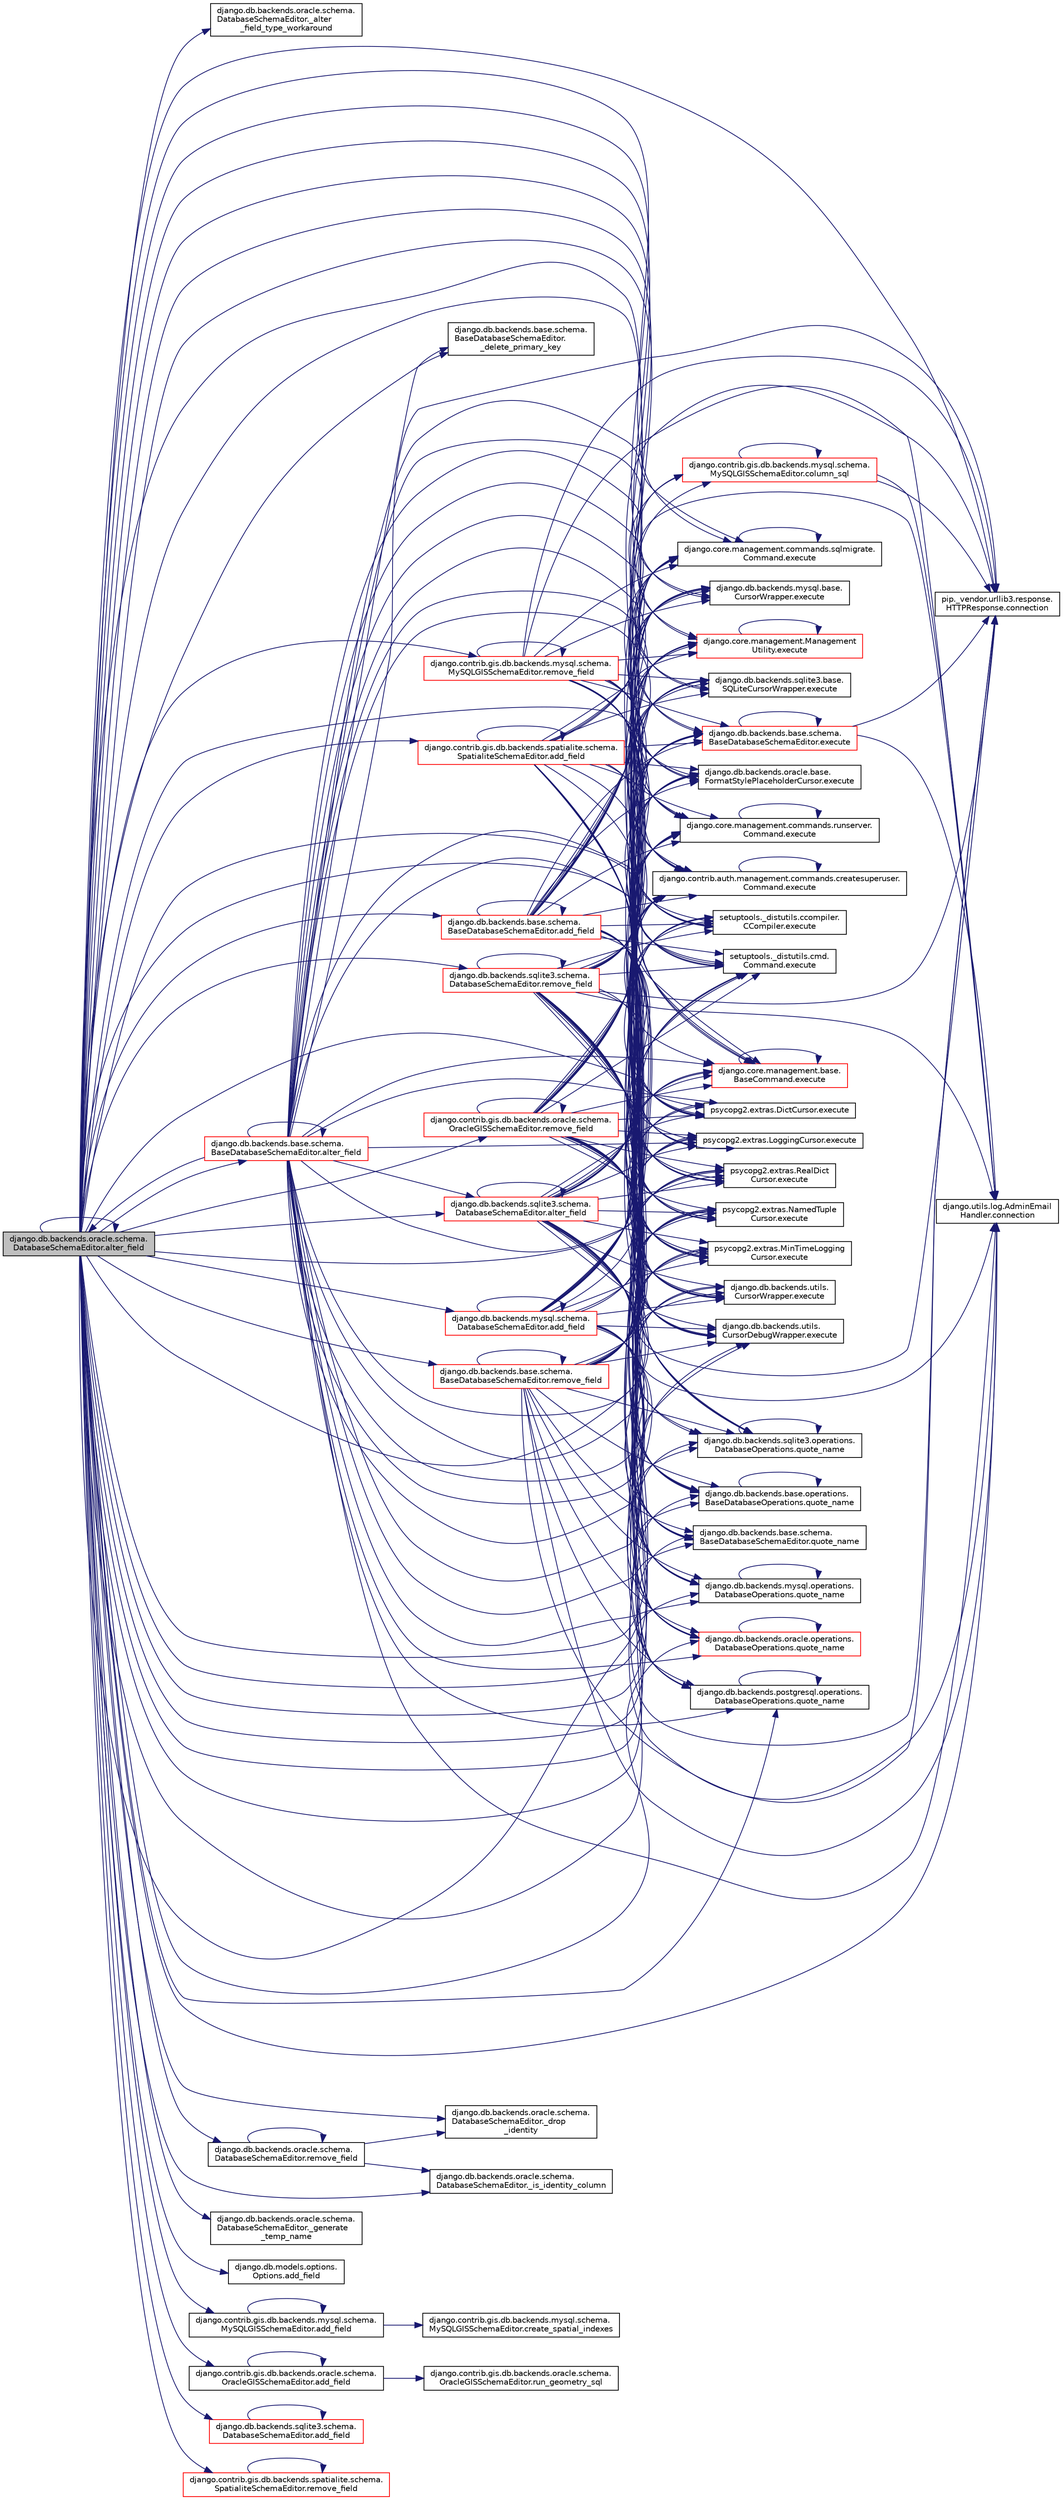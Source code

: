 digraph "django.db.backends.oracle.schema.DatabaseSchemaEditor.alter_field"
{
 // LATEX_PDF_SIZE
  edge [fontname="Helvetica",fontsize="10",labelfontname="Helvetica",labelfontsize="10"];
  node [fontname="Helvetica",fontsize="10",shape=record];
  rankdir="LR";
  Node1 [label="django.db.backends.oracle.schema.\lDatabaseSchemaEditor.alter_field",height=0.2,width=0.4,color="black", fillcolor="grey75", style="filled", fontcolor="black",tooltip=" "];
  Node1 -> Node2 [color="midnightblue",fontsize="10",style="solid",fontname="Helvetica"];
  Node2 [label="django.db.backends.oracle.schema.\lDatabaseSchemaEditor._alter\l_field_type_workaround",height=0.2,width=0.4,color="black", fillcolor="white", style="filled",URL="$d7/db6/classdjango_1_1db_1_1backends_1_1oracle_1_1schema_1_1_database_schema_editor.html#a77a810f0ddda8c33d22127e0baa0c0bb",tooltip=" "];
  Node1 -> Node3 [color="midnightblue",fontsize="10",style="solid",fontname="Helvetica"];
  Node3 [label="django.db.backends.base.schema.\lBaseDatabaseSchemaEditor.\l_delete_primary_key",height=0.2,width=0.4,color="black", fillcolor="white", style="filled",URL="$d7/d55/classdjango_1_1db_1_1backends_1_1base_1_1schema_1_1_base_database_schema_editor.html#ac17abce10e4ec39e0c8a38e18ec304c5",tooltip=" "];
  Node1 -> Node4 [color="midnightblue",fontsize="10",style="solid",fontname="Helvetica"];
  Node4 [label="django.db.backends.oracle.schema.\lDatabaseSchemaEditor._drop\l_identity",height=0.2,width=0.4,color="black", fillcolor="white", style="filled",URL="$d7/db6/classdjango_1_1db_1_1backends_1_1oracle_1_1schema_1_1_database_schema_editor.html#a18d6530a81d823c202ab9b5fddf7a63a",tooltip=" "];
  Node1 -> Node5 [color="midnightblue",fontsize="10",style="solid",fontname="Helvetica"];
  Node5 [label="django.db.backends.oracle.schema.\lDatabaseSchemaEditor._generate\l_temp_name",height=0.2,width=0.4,color="black", fillcolor="white", style="filled",URL="$d7/db6/classdjango_1_1db_1_1backends_1_1oracle_1_1schema_1_1_database_schema_editor.html#a3ab098405e1df62871f8040b0619f15f",tooltip=" "];
  Node1 -> Node6 [color="midnightblue",fontsize="10",style="solid",fontname="Helvetica"];
  Node6 [label="django.db.backends.oracle.schema.\lDatabaseSchemaEditor._is_identity_column",height=0.2,width=0.4,color="black", fillcolor="white", style="filled",URL="$d7/db6/classdjango_1_1db_1_1backends_1_1oracle_1_1schema_1_1_database_schema_editor.html#a4d56410ec63e3314a546ed34a1722eb3",tooltip=" "];
  Node1 -> Node7 [color="midnightblue",fontsize="10",style="solid",fontname="Helvetica"];
  Node7 [label="django.db.models.options.\lOptions.add_field",height=0.2,width=0.4,color="black", fillcolor="white", style="filled",URL="$d4/d60/classdjango_1_1db_1_1models_1_1options_1_1_options.html#a26570909b23ae4427afc86850ed4c531",tooltip=" "];
  Node1 -> Node8 [color="midnightblue",fontsize="10",style="solid",fontname="Helvetica"];
  Node8 [label="django.contrib.gis.db.backends.mysql.schema.\lMySQLGISSchemaEditor.add_field",height=0.2,width=0.4,color="black", fillcolor="white", style="filled",URL="$db/d38/classdjango_1_1contrib_1_1gis_1_1db_1_1backends_1_1mysql_1_1schema_1_1_my_s_q_l_g_i_s_schema_editor.html#a94ce85f9c5cd65e0ffde1168b8761714",tooltip=" "];
  Node8 -> Node8 [color="midnightblue",fontsize="10",style="solid",fontname="Helvetica"];
  Node8 -> Node9 [color="midnightblue",fontsize="10",style="solid",fontname="Helvetica"];
  Node9 [label="django.contrib.gis.db.backends.mysql.schema.\lMySQLGISSchemaEditor.create_spatial_indexes",height=0.2,width=0.4,color="black", fillcolor="white", style="filled",URL="$db/d38/classdjango_1_1contrib_1_1gis_1_1db_1_1backends_1_1mysql_1_1schema_1_1_my_s_q_l_g_i_s_schema_editor.html#a94936670a023e9acac913dfdfa551f5f",tooltip=" "];
  Node1 -> Node10 [color="midnightblue",fontsize="10",style="solid",fontname="Helvetica"];
  Node10 [label="django.contrib.gis.db.backends.oracle.schema.\lOracleGISSchemaEditor.add_field",height=0.2,width=0.4,color="black", fillcolor="white", style="filled",URL="$da/d64/classdjango_1_1contrib_1_1gis_1_1db_1_1backends_1_1oracle_1_1schema_1_1_oracle_g_i_s_schema_editor.html#ae9a9107c291fa8f620deca3636d55ce7",tooltip=" "];
  Node10 -> Node10 [color="midnightblue",fontsize="10",style="solid",fontname="Helvetica"];
  Node10 -> Node11 [color="midnightblue",fontsize="10",style="solid",fontname="Helvetica"];
  Node11 [label="django.contrib.gis.db.backends.oracle.schema.\lOracleGISSchemaEditor.run_geometry_sql",height=0.2,width=0.4,color="black", fillcolor="white", style="filled",URL="$da/d64/classdjango_1_1contrib_1_1gis_1_1db_1_1backends_1_1oracle_1_1schema_1_1_oracle_g_i_s_schema_editor.html#a4c1305952f8a80220104944eaa0f1600",tooltip=" "];
  Node1 -> Node12 [color="midnightblue",fontsize="10",style="solid",fontname="Helvetica"];
  Node12 [label="django.contrib.gis.db.backends.spatialite.schema.\lSpatialiteSchemaEditor.add_field",height=0.2,width=0.4,color="red", fillcolor="white", style="filled",URL="$da/dec/classdjango_1_1contrib_1_1gis_1_1db_1_1backends_1_1spatialite_1_1schema_1_1_spatialite_schema_editor.html#abb80ee8b31babcd12964eee5f00210e8",tooltip=" "];
  Node12 -> Node12 [color="midnightblue",fontsize="10",style="solid",fontname="Helvetica"];
  Node12 -> Node13 [color="midnightblue",fontsize="10",style="solid",fontname="Helvetica"];
  Node13 [label="django.contrib.gis.db.backends.mysql.schema.\lMySQLGISSchemaEditor.column_sql",height=0.2,width=0.4,color="red", fillcolor="white", style="filled",URL="$db/d38/classdjango_1_1contrib_1_1gis_1_1db_1_1backends_1_1mysql_1_1schema_1_1_my_s_q_l_g_i_s_schema_editor.html#a98aff062e6db3a5a0ee94aeff5abe557",tooltip=" "];
  Node13 -> Node13 [color="midnightblue",fontsize="10",style="solid",fontname="Helvetica"];
  Node13 -> Node16 [color="midnightblue",fontsize="10",style="solid",fontname="Helvetica"];
  Node16 [label="django.utils.log.AdminEmail\lHandler.connection",height=0.2,width=0.4,color="black", fillcolor="white", style="filled",URL="$d9/d6a/classdjango_1_1utils_1_1log_1_1_admin_email_handler.html#a07baeac3b7b8c28175cfd3a4a55ba9b5",tooltip=" "];
  Node13 -> Node17 [color="midnightblue",fontsize="10",style="solid",fontname="Helvetica"];
  Node17 [label="pip._vendor.urllib3.response.\lHTTPResponse.connection",height=0.2,width=0.4,color="black", fillcolor="white", style="filled",URL="$dd/d5a/classpip_1_1__vendor_1_1urllib3_1_1response_1_1_h_t_t_p_response.html#a27a88449c366048b39e0a46f78381f1a",tooltip=" "];
  Node12 -> Node36 [color="midnightblue",fontsize="10",style="solid",fontname="Helvetica"];
  Node36 [label="django.core.management.Management\lUtility.execute",height=0.2,width=0.4,color="red", fillcolor="white", style="filled",URL="$dd/dbf/classdjango_1_1core_1_1management_1_1_management_utility.html#a0ce04752f34bec18d58356f1bda05b74",tooltip=" "];
  Node36 -> Node36 [color="midnightblue",fontsize="10",style="solid",fontname="Helvetica"];
  Node12 -> Node41 [color="midnightblue",fontsize="10",style="solid",fontname="Helvetica"];
  Node41 [label="django.contrib.auth.management.commands.createsuperuser.\lCommand.execute",height=0.2,width=0.4,color="black", fillcolor="white", style="filled",URL="$d7/d51/classdjango_1_1contrib_1_1auth_1_1management_1_1commands_1_1createsuperuser_1_1_command.html#ac58857ddf6131c17f95cee20e304d97b",tooltip=" "];
  Node41 -> Node41 [color="midnightblue",fontsize="10",style="solid",fontname="Helvetica"];
  Node12 -> Node42 [color="midnightblue",fontsize="10",style="solid",fontname="Helvetica"];
  Node42 [label="django.core.management.base.\lBaseCommand.execute",height=0.2,width=0.4,color="red", fillcolor="white", style="filled",URL="$db/da3/classdjango_1_1core_1_1management_1_1base_1_1_base_command.html#a900029c213c1456bbd6f8e5b8ead2201",tooltip=" "];
  Node42 -> Node42 [color="midnightblue",fontsize="10",style="solid",fontname="Helvetica"];
  Node12 -> Node2589 [color="midnightblue",fontsize="10",style="solid",fontname="Helvetica"];
  Node2589 [label="django.core.management.commands.runserver.\lCommand.execute",height=0.2,width=0.4,color="black", fillcolor="white", style="filled",URL="$d7/de0/classdjango_1_1core_1_1management_1_1commands_1_1runserver_1_1_command.html#a715bfb079726baeadd606f17cb81ce68",tooltip=" "];
  Node2589 -> Node2589 [color="midnightblue",fontsize="10",style="solid",fontname="Helvetica"];
  Node12 -> Node2590 [color="midnightblue",fontsize="10",style="solid",fontname="Helvetica"];
  Node2590 [label="django.core.management.commands.sqlmigrate.\lCommand.execute",height=0.2,width=0.4,color="black", fillcolor="white", style="filled",URL="$d0/d74/classdjango_1_1core_1_1management_1_1commands_1_1sqlmigrate_1_1_command.html#a3393528eaa1c0fe61783f0f68b866ca6",tooltip=" "];
  Node2590 -> Node2590 [color="midnightblue",fontsize="10",style="solid",fontname="Helvetica"];
  Node12 -> Node2591 [color="midnightblue",fontsize="10",style="solid",fontname="Helvetica"];
  Node2591 [label="setuptools._distutils.ccompiler.\lCCompiler.execute",height=0.2,width=0.4,color="black", fillcolor="white", style="filled",URL="$d0/daa/classsetuptools_1_1__distutils_1_1ccompiler_1_1_c_compiler.html#a059c30925767dc96430ad63008871ac1",tooltip=" "];
  Node12 -> Node2592 [color="midnightblue",fontsize="10",style="solid",fontname="Helvetica"];
  Node2592 [label="setuptools._distutils.cmd.\lCommand.execute",height=0.2,width=0.4,color="black", fillcolor="white", style="filled",URL="$dd/df5/classsetuptools_1_1__distutils_1_1cmd_1_1_command.html#aa15b5cefcab5f7c3de4f87976d647744",tooltip=" "];
  Node12 -> Node2593 [color="midnightblue",fontsize="10",style="solid",fontname="Helvetica"];
  Node2593 [label="django.db.backends.mysql.base.\lCursorWrapper.execute",height=0.2,width=0.4,color="black", fillcolor="white", style="filled",URL="$de/d61/classdjango_1_1db_1_1backends_1_1mysql_1_1base_1_1_cursor_wrapper.html#a8df9e0e654602d65023eedf23e91cbf8",tooltip=" "];
  Node12 -> Node2594 [color="midnightblue",fontsize="10",style="solid",fontname="Helvetica"];
  Node2594 [label="django.db.backends.oracle.base.\lFormatStylePlaceholderCursor.execute",height=0.2,width=0.4,color="black", fillcolor="white", style="filled",URL="$d5/daa/classdjango_1_1db_1_1backends_1_1oracle_1_1base_1_1_format_style_placeholder_cursor.html#a71fe93bed5ba6477dc1b7bc2488037e9",tooltip=" "];
  Node12 -> Node2595 [color="midnightblue",fontsize="10",style="solid",fontname="Helvetica"];
  Node2595 [label="django.db.backends.sqlite3.base.\lSQLiteCursorWrapper.execute",height=0.2,width=0.4,color="black", fillcolor="white", style="filled",URL="$d6/dbf/classdjango_1_1db_1_1backends_1_1sqlite3_1_1base_1_1_s_q_lite_cursor_wrapper.html#a35e15973415d4434eb773f8163ab371f",tooltip=" "];
  Node12 -> Node2596 [color="midnightblue",fontsize="10",style="solid",fontname="Helvetica"];
  Node2596 [label="psycopg2.extras.DictCursor.execute",height=0.2,width=0.4,color="black", fillcolor="white", style="filled",URL="$d7/d15/classpsycopg2_1_1extras_1_1_dict_cursor.html#ad9efe2b44abb6d5b6014f6a3a12c3dcf",tooltip=" "];
  Node12 -> Node2597 [color="midnightblue",fontsize="10",style="solid",fontname="Helvetica"];
  Node2597 [label="psycopg2.extras.RealDict\lCursor.execute",height=0.2,width=0.4,color="black", fillcolor="white", style="filled",URL="$d7/dd8/classpsycopg2_1_1extras_1_1_real_dict_cursor.html#a108e4fee763a62f75766fb658f0dd45b",tooltip=" "];
  Node12 -> Node2598 [color="midnightblue",fontsize="10",style="solid",fontname="Helvetica"];
  Node2598 [label="psycopg2.extras.NamedTuple\lCursor.execute",height=0.2,width=0.4,color="black", fillcolor="white", style="filled",URL="$df/dd4/classpsycopg2_1_1extras_1_1_named_tuple_cursor.html#a5012e86f568b964ea64ab0dfc8c267a4",tooltip=" "];
  Node12 -> Node2599 [color="midnightblue",fontsize="10",style="solid",fontname="Helvetica"];
  Node2599 [label="psycopg2.extras.LoggingCursor.execute",height=0.2,width=0.4,color="black", fillcolor="white", style="filled",URL="$d3/de0/classpsycopg2_1_1extras_1_1_logging_cursor.html#a71b2977057eb3bec2aef9d785b014a6d",tooltip=" "];
  Node12 -> Node2600 [color="midnightblue",fontsize="10",style="solid",fontname="Helvetica"];
  Node2600 [label="psycopg2.extras.MinTimeLogging\lCursor.execute",height=0.2,width=0.4,color="black", fillcolor="white", style="filled",URL="$d7/d45/classpsycopg2_1_1extras_1_1_min_time_logging_cursor.html#a4d611bdc2deb502d0a14c3139ad5349a",tooltip=" "];
  Node12 -> Node2601 [color="midnightblue",fontsize="10",style="solid",fontname="Helvetica"];
  Node2601 [label="django.db.backends.base.schema.\lBaseDatabaseSchemaEditor.execute",height=0.2,width=0.4,color="red", fillcolor="white", style="filled",URL="$d7/d55/classdjango_1_1db_1_1backends_1_1base_1_1schema_1_1_base_database_schema_editor.html#a22aec0aab2668a1ff87643aba4ac23a9",tooltip=" "];
  Node2601 -> Node16 [color="midnightblue",fontsize="10",style="solid",fontname="Helvetica"];
  Node2601 -> Node17 [color="midnightblue",fontsize="10",style="solid",fontname="Helvetica"];
  Node2601 -> Node2601 [color="midnightblue",fontsize="10",style="solid",fontname="Helvetica"];
  Node12 -> Node2620 [color="midnightblue",fontsize="10",style="solid",fontname="Helvetica"];
  Node2620 [label="django.db.backends.utils.\lCursorWrapper.execute",height=0.2,width=0.4,color="black", fillcolor="white", style="filled",URL="$da/d95/classdjango_1_1db_1_1backends_1_1utils_1_1_cursor_wrapper.html#a20377aa919c13487444fc89beaf54cba",tooltip=" "];
  Node12 -> Node2621 [color="midnightblue",fontsize="10",style="solid",fontname="Helvetica"];
  Node2621 [label="django.db.backends.utils.\lCursorDebugWrapper.execute",height=0.2,width=0.4,color="black", fillcolor="white", style="filled",URL="$d2/d87/classdjango_1_1db_1_1backends_1_1utils_1_1_cursor_debug_wrapper.html#a2553a002bec41b4c345c435fe8a44ff6",tooltip=" "];
  Node1 -> Node5571 [color="midnightblue",fontsize="10",style="solid",fontname="Helvetica"];
  Node5571 [label="django.db.backends.base.schema.\lBaseDatabaseSchemaEditor.add_field",height=0.2,width=0.4,color="red", fillcolor="white", style="filled",URL="$d7/d55/classdjango_1_1db_1_1backends_1_1base_1_1schema_1_1_base_database_schema_editor.html#a84ef3042191ba412b44109adbff44be7",tooltip=" "];
  Node5571 -> Node5571 [color="midnightblue",fontsize="10",style="solid",fontname="Helvetica"];
  Node5571 -> Node13 [color="midnightblue",fontsize="10",style="solid",fontname="Helvetica"];
  Node5571 -> Node16 [color="midnightblue",fontsize="10",style="solid",fontname="Helvetica"];
  Node5571 -> Node17 [color="midnightblue",fontsize="10",style="solid",fontname="Helvetica"];
  Node5571 -> Node36 [color="midnightblue",fontsize="10",style="solid",fontname="Helvetica"];
  Node5571 -> Node41 [color="midnightblue",fontsize="10",style="solid",fontname="Helvetica"];
  Node5571 -> Node42 [color="midnightblue",fontsize="10",style="solid",fontname="Helvetica"];
  Node5571 -> Node2589 [color="midnightblue",fontsize="10",style="solid",fontname="Helvetica"];
  Node5571 -> Node2590 [color="midnightblue",fontsize="10",style="solid",fontname="Helvetica"];
  Node5571 -> Node2591 [color="midnightblue",fontsize="10",style="solid",fontname="Helvetica"];
  Node5571 -> Node2592 [color="midnightblue",fontsize="10",style="solid",fontname="Helvetica"];
  Node5571 -> Node2593 [color="midnightblue",fontsize="10",style="solid",fontname="Helvetica"];
  Node5571 -> Node2594 [color="midnightblue",fontsize="10",style="solid",fontname="Helvetica"];
  Node5571 -> Node2595 [color="midnightblue",fontsize="10",style="solid",fontname="Helvetica"];
  Node5571 -> Node2596 [color="midnightblue",fontsize="10",style="solid",fontname="Helvetica"];
  Node5571 -> Node2597 [color="midnightblue",fontsize="10",style="solid",fontname="Helvetica"];
  Node5571 -> Node2598 [color="midnightblue",fontsize="10",style="solid",fontname="Helvetica"];
  Node5571 -> Node2599 [color="midnightblue",fontsize="10",style="solid",fontname="Helvetica"];
  Node5571 -> Node2600 [color="midnightblue",fontsize="10",style="solid",fontname="Helvetica"];
  Node5571 -> Node2601 [color="midnightblue",fontsize="10",style="solid",fontname="Helvetica"];
  Node5571 -> Node2620 [color="midnightblue",fontsize="10",style="solid",fontname="Helvetica"];
  Node5571 -> Node2621 [color="midnightblue",fontsize="10",style="solid",fontname="Helvetica"];
  Node5571 -> Node24 [color="midnightblue",fontsize="10",style="solid",fontname="Helvetica"];
  Node24 [label="django.db.backends.base.operations.\lBaseDatabaseOperations.quote_name",height=0.2,width=0.4,color="black", fillcolor="white", style="filled",URL="$dd/dc3/classdjango_1_1db_1_1backends_1_1base_1_1operations_1_1_base_database_operations.html#a1317b39ef52de75f263c05a7e9a77323",tooltip=" "];
  Node24 -> Node24 [color="midnightblue",fontsize="10",style="solid",fontname="Helvetica"];
  Node5571 -> Node25 [color="midnightblue",fontsize="10",style="solid",fontname="Helvetica"];
  Node25 [label="django.db.backends.base.schema.\lBaseDatabaseSchemaEditor.quote_name",height=0.2,width=0.4,color="black", fillcolor="white", style="filled",URL="$d7/d55/classdjango_1_1db_1_1backends_1_1base_1_1schema_1_1_base_database_schema_editor.html#ae84ebd5d3b095cb3433d2d7ce1c2e4e7",tooltip=" "];
  Node5571 -> Node26 [color="midnightblue",fontsize="10",style="solid",fontname="Helvetica"];
  Node26 [label="django.db.backends.mysql.operations.\lDatabaseOperations.quote_name",height=0.2,width=0.4,color="black", fillcolor="white", style="filled",URL="$d6/d0c/classdjango_1_1db_1_1backends_1_1mysql_1_1operations_1_1_database_operations.html#a7584036904817b70a1483201fee4b31c",tooltip=" "];
  Node26 -> Node26 [color="midnightblue",fontsize="10",style="solid",fontname="Helvetica"];
  Node5571 -> Node27 [color="midnightblue",fontsize="10",style="solid",fontname="Helvetica"];
  Node27 [label="django.db.backends.oracle.operations.\lDatabaseOperations.quote_name",height=0.2,width=0.4,color="red", fillcolor="white", style="filled",URL="$da/dc4/classdjango_1_1db_1_1backends_1_1oracle_1_1operations_1_1_database_operations.html#af2f72bca418dacfb0ec7c04a36ba1866",tooltip=" "];
  Node27 -> Node27 [color="midnightblue",fontsize="10",style="solid",fontname="Helvetica"];
  Node5571 -> Node33 [color="midnightblue",fontsize="10",style="solid",fontname="Helvetica"];
  Node33 [label="django.db.backends.postgresql.operations.\lDatabaseOperations.quote_name",height=0.2,width=0.4,color="black", fillcolor="white", style="filled",URL="$df/d25/classdjango_1_1db_1_1backends_1_1postgresql_1_1operations_1_1_database_operations.html#aa7d4385eb15e3368465fe5fd816c9c1f",tooltip=" "];
  Node33 -> Node33 [color="midnightblue",fontsize="10",style="solid",fontname="Helvetica"];
  Node5571 -> Node34 [color="midnightblue",fontsize="10",style="solid",fontname="Helvetica"];
  Node34 [label="django.db.backends.sqlite3.operations.\lDatabaseOperations.quote_name",height=0.2,width=0.4,color="black", fillcolor="white", style="filled",URL="$da/d34/classdjango_1_1db_1_1backends_1_1sqlite3_1_1operations_1_1_database_operations.html#a5dc666b9fb16a53d22e56e447558d8dd",tooltip=" "];
  Node34 -> Node34 [color="midnightblue",fontsize="10",style="solid",fontname="Helvetica"];
  Node1 -> Node5584 [color="midnightblue",fontsize="10",style="solid",fontname="Helvetica"];
  Node5584 [label="django.db.backends.mysql.schema.\lDatabaseSchemaEditor.add_field",height=0.2,width=0.4,color="red", fillcolor="white", style="filled",URL="$d7/d2a/classdjango_1_1db_1_1backends_1_1mysql_1_1schema_1_1_database_schema_editor.html#aaf7a2aa1f29921bab1bcb2ad3ba19a99",tooltip=" "];
  Node5584 -> Node5584 [color="midnightblue",fontsize="10",style="solid",fontname="Helvetica"];
  Node5584 -> Node16 [color="midnightblue",fontsize="10",style="solid",fontname="Helvetica"];
  Node5584 -> Node17 [color="midnightblue",fontsize="10",style="solid",fontname="Helvetica"];
  Node5584 -> Node36 [color="midnightblue",fontsize="10",style="solid",fontname="Helvetica"];
  Node5584 -> Node41 [color="midnightblue",fontsize="10",style="solid",fontname="Helvetica"];
  Node5584 -> Node42 [color="midnightblue",fontsize="10",style="solid",fontname="Helvetica"];
  Node5584 -> Node2589 [color="midnightblue",fontsize="10",style="solid",fontname="Helvetica"];
  Node5584 -> Node2590 [color="midnightblue",fontsize="10",style="solid",fontname="Helvetica"];
  Node5584 -> Node2591 [color="midnightblue",fontsize="10",style="solid",fontname="Helvetica"];
  Node5584 -> Node2592 [color="midnightblue",fontsize="10",style="solid",fontname="Helvetica"];
  Node5584 -> Node2593 [color="midnightblue",fontsize="10",style="solid",fontname="Helvetica"];
  Node5584 -> Node2594 [color="midnightblue",fontsize="10",style="solid",fontname="Helvetica"];
  Node5584 -> Node2595 [color="midnightblue",fontsize="10",style="solid",fontname="Helvetica"];
  Node5584 -> Node2596 [color="midnightblue",fontsize="10",style="solid",fontname="Helvetica"];
  Node5584 -> Node2597 [color="midnightblue",fontsize="10",style="solid",fontname="Helvetica"];
  Node5584 -> Node2598 [color="midnightblue",fontsize="10",style="solid",fontname="Helvetica"];
  Node5584 -> Node2599 [color="midnightblue",fontsize="10",style="solid",fontname="Helvetica"];
  Node5584 -> Node2600 [color="midnightblue",fontsize="10",style="solid",fontname="Helvetica"];
  Node5584 -> Node2601 [color="midnightblue",fontsize="10",style="solid",fontname="Helvetica"];
  Node5584 -> Node2620 [color="midnightblue",fontsize="10",style="solid",fontname="Helvetica"];
  Node5584 -> Node2621 [color="midnightblue",fontsize="10",style="solid",fontname="Helvetica"];
  Node5584 -> Node24 [color="midnightblue",fontsize="10",style="solid",fontname="Helvetica"];
  Node5584 -> Node25 [color="midnightblue",fontsize="10",style="solid",fontname="Helvetica"];
  Node5584 -> Node26 [color="midnightblue",fontsize="10",style="solid",fontname="Helvetica"];
  Node5584 -> Node27 [color="midnightblue",fontsize="10",style="solid",fontname="Helvetica"];
  Node5584 -> Node33 [color="midnightblue",fontsize="10",style="solid",fontname="Helvetica"];
  Node5584 -> Node34 [color="midnightblue",fontsize="10",style="solid",fontname="Helvetica"];
  Node1 -> Node5587 [color="midnightblue",fontsize="10",style="solid",fontname="Helvetica"];
  Node5587 [label="django.db.backends.sqlite3.schema.\lDatabaseSchemaEditor.add_field",height=0.2,width=0.4,color="red", fillcolor="white", style="filled",URL="$d0/dfb/classdjango_1_1db_1_1backends_1_1sqlite3_1_1schema_1_1_database_schema_editor.html#a9722f8978554d928cf1edf3c523fc63b",tooltip=" "];
  Node5587 -> Node5587 [color="midnightblue",fontsize="10",style="solid",fontname="Helvetica"];
  Node1 -> Node5589 [color="midnightblue",fontsize="10",style="solid",fontname="Helvetica"];
  Node5589 [label="django.db.backends.base.schema.\lBaseDatabaseSchemaEditor.alter_field",height=0.2,width=0.4,color="red", fillcolor="white", style="filled",URL="$d7/d55/classdjango_1_1db_1_1backends_1_1base_1_1schema_1_1_base_database_schema_editor.html#a1e98c7754ae075b963c62a50de4b3009",tooltip=" "];
  Node5589 -> Node3 [color="midnightblue",fontsize="10",style="solid",fontname="Helvetica"];
  Node5589 -> Node5589 [color="midnightblue",fontsize="10",style="solid",fontname="Helvetica"];
  Node5589 -> Node1 [color="midnightblue",fontsize="10",style="solid",fontname="Helvetica"];
  Node5589 -> Node5629 [color="midnightblue",fontsize="10",style="solid",fontname="Helvetica"];
  Node5629 [label="django.db.backends.sqlite3.schema.\lDatabaseSchemaEditor.alter_field",height=0.2,width=0.4,color="red", fillcolor="white", style="filled",URL="$d0/dfb/classdjango_1_1db_1_1backends_1_1sqlite3_1_1schema_1_1_database_schema_editor.html#a7d46751f4c7f167f0e2d6416c2e6b155",tooltip=" "];
  Node5629 -> Node5629 [color="midnightblue",fontsize="10",style="solid",fontname="Helvetica"];
  Node5629 -> Node16 [color="midnightblue",fontsize="10",style="solid",fontname="Helvetica"];
  Node5629 -> Node17 [color="midnightblue",fontsize="10",style="solid",fontname="Helvetica"];
  Node5629 -> Node36 [color="midnightblue",fontsize="10",style="solid",fontname="Helvetica"];
  Node5629 -> Node41 [color="midnightblue",fontsize="10",style="solid",fontname="Helvetica"];
  Node5629 -> Node42 [color="midnightblue",fontsize="10",style="solid",fontname="Helvetica"];
  Node5629 -> Node2589 [color="midnightblue",fontsize="10",style="solid",fontname="Helvetica"];
  Node5629 -> Node2590 [color="midnightblue",fontsize="10",style="solid",fontname="Helvetica"];
  Node5629 -> Node2591 [color="midnightblue",fontsize="10",style="solid",fontname="Helvetica"];
  Node5629 -> Node2592 [color="midnightblue",fontsize="10",style="solid",fontname="Helvetica"];
  Node5629 -> Node2593 [color="midnightblue",fontsize="10",style="solid",fontname="Helvetica"];
  Node5629 -> Node2594 [color="midnightblue",fontsize="10",style="solid",fontname="Helvetica"];
  Node5629 -> Node2595 [color="midnightblue",fontsize="10",style="solid",fontname="Helvetica"];
  Node5629 -> Node2596 [color="midnightblue",fontsize="10",style="solid",fontname="Helvetica"];
  Node5629 -> Node2597 [color="midnightblue",fontsize="10",style="solid",fontname="Helvetica"];
  Node5629 -> Node2598 [color="midnightblue",fontsize="10",style="solid",fontname="Helvetica"];
  Node5629 -> Node2599 [color="midnightblue",fontsize="10",style="solid",fontname="Helvetica"];
  Node5629 -> Node2600 [color="midnightblue",fontsize="10",style="solid",fontname="Helvetica"];
  Node5629 -> Node2601 [color="midnightblue",fontsize="10",style="solid",fontname="Helvetica"];
  Node5629 -> Node2620 [color="midnightblue",fontsize="10",style="solid",fontname="Helvetica"];
  Node5629 -> Node2621 [color="midnightblue",fontsize="10",style="solid",fontname="Helvetica"];
  Node5629 -> Node24 [color="midnightblue",fontsize="10",style="solid",fontname="Helvetica"];
  Node5629 -> Node25 [color="midnightblue",fontsize="10",style="solid",fontname="Helvetica"];
  Node5629 -> Node26 [color="midnightblue",fontsize="10",style="solid",fontname="Helvetica"];
  Node5629 -> Node27 [color="midnightblue",fontsize="10",style="solid",fontname="Helvetica"];
  Node5629 -> Node33 [color="midnightblue",fontsize="10",style="solid",fontname="Helvetica"];
  Node5629 -> Node34 [color="midnightblue",fontsize="10",style="solid",fontname="Helvetica"];
  Node5589 -> Node16 [color="midnightblue",fontsize="10",style="solid",fontname="Helvetica"];
  Node5589 -> Node17 [color="midnightblue",fontsize="10",style="solid",fontname="Helvetica"];
  Node5589 -> Node36 [color="midnightblue",fontsize="10",style="solid",fontname="Helvetica"];
  Node5589 -> Node41 [color="midnightblue",fontsize="10",style="solid",fontname="Helvetica"];
  Node5589 -> Node42 [color="midnightblue",fontsize="10",style="solid",fontname="Helvetica"];
  Node5589 -> Node2589 [color="midnightblue",fontsize="10",style="solid",fontname="Helvetica"];
  Node5589 -> Node2590 [color="midnightblue",fontsize="10",style="solid",fontname="Helvetica"];
  Node5589 -> Node2591 [color="midnightblue",fontsize="10",style="solid",fontname="Helvetica"];
  Node5589 -> Node2592 [color="midnightblue",fontsize="10",style="solid",fontname="Helvetica"];
  Node5589 -> Node2593 [color="midnightblue",fontsize="10",style="solid",fontname="Helvetica"];
  Node5589 -> Node2594 [color="midnightblue",fontsize="10",style="solid",fontname="Helvetica"];
  Node5589 -> Node2595 [color="midnightblue",fontsize="10",style="solid",fontname="Helvetica"];
  Node5589 -> Node2596 [color="midnightblue",fontsize="10",style="solid",fontname="Helvetica"];
  Node5589 -> Node2597 [color="midnightblue",fontsize="10",style="solid",fontname="Helvetica"];
  Node5589 -> Node2598 [color="midnightblue",fontsize="10",style="solid",fontname="Helvetica"];
  Node5589 -> Node2599 [color="midnightblue",fontsize="10",style="solid",fontname="Helvetica"];
  Node5589 -> Node2600 [color="midnightblue",fontsize="10",style="solid",fontname="Helvetica"];
  Node5589 -> Node2601 [color="midnightblue",fontsize="10",style="solid",fontname="Helvetica"];
  Node5589 -> Node2620 [color="midnightblue",fontsize="10",style="solid",fontname="Helvetica"];
  Node5589 -> Node2621 [color="midnightblue",fontsize="10",style="solid",fontname="Helvetica"];
  Node5589 -> Node24 [color="midnightblue",fontsize="10",style="solid",fontname="Helvetica"];
  Node5589 -> Node25 [color="midnightblue",fontsize="10",style="solid",fontname="Helvetica"];
  Node5589 -> Node26 [color="midnightblue",fontsize="10",style="solid",fontname="Helvetica"];
  Node5589 -> Node27 [color="midnightblue",fontsize="10",style="solid",fontname="Helvetica"];
  Node5589 -> Node33 [color="midnightblue",fontsize="10",style="solid",fontname="Helvetica"];
  Node5589 -> Node34 [color="midnightblue",fontsize="10",style="solid",fontname="Helvetica"];
  Node1 -> Node1 [color="midnightblue",fontsize="10",style="solid",fontname="Helvetica"];
  Node1 -> Node5629 [color="midnightblue",fontsize="10",style="solid",fontname="Helvetica"];
  Node1 -> Node16 [color="midnightblue",fontsize="10",style="solid",fontname="Helvetica"];
  Node1 -> Node17 [color="midnightblue",fontsize="10",style="solid",fontname="Helvetica"];
  Node1 -> Node36 [color="midnightblue",fontsize="10",style="solid",fontname="Helvetica"];
  Node1 -> Node41 [color="midnightblue",fontsize="10",style="solid",fontname="Helvetica"];
  Node1 -> Node42 [color="midnightblue",fontsize="10",style="solid",fontname="Helvetica"];
  Node1 -> Node2589 [color="midnightblue",fontsize="10",style="solid",fontname="Helvetica"];
  Node1 -> Node2590 [color="midnightblue",fontsize="10",style="solid",fontname="Helvetica"];
  Node1 -> Node2591 [color="midnightblue",fontsize="10",style="solid",fontname="Helvetica"];
  Node1 -> Node2592 [color="midnightblue",fontsize="10",style="solid",fontname="Helvetica"];
  Node1 -> Node2593 [color="midnightblue",fontsize="10",style="solid",fontname="Helvetica"];
  Node1 -> Node2594 [color="midnightblue",fontsize="10",style="solid",fontname="Helvetica"];
  Node1 -> Node2595 [color="midnightblue",fontsize="10",style="solid",fontname="Helvetica"];
  Node1 -> Node2596 [color="midnightblue",fontsize="10",style="solid",fontname="Helvetica"];
  Node1 -> Node2597 [color="midnightblue",fontsize="10",style="solid",fontname="Helvetica"];
  Node1 -> Node2598 [color="midnightblue",fontsize="10",style="solid",fontname="Helvetica"];
  Node1 -> Node2599 [color="midnightblue",fontsize="10",style="solid",fontname="Helvetica"];
  Node1 -> Node2600 [color="midnightblue",fontsize="10",style="solid",fontname="Helvetica"];
  Node1 -> Node2601 [color="midnightblue",fontsize="10",style="solid",fontname="Helvetica"];
  Node1 -> Node2620 [color="midnightblue",fontsize="10",style="solid",fontname="Helvetica"];
  Node1 -> Node2621 [color="midnightblue",fontsize="10",style="solid",fontname="Helvetica"];
  Node1 -> Node24 [color="midnightblue",fontsize="10",style="solid",fontname="Helvetica"];
  Node1 -> Node25 [color="midnightblue",fontsize="10",style="solid",fontname="Helvetica"];
  Node1 -> Node26 [color="midnightblue",fontsize="10",style="solid",fontname="Helvetica"];
  Node1 -> Node27 [color="midnightblue",fontsize="10",style="solid",fontname="Helvetica"];
  Node1 -> Node33 [color="midnightblue",fontsize="10",style="solid",fontname="Helvetica"];
  Node1 -> Node34 [color="midnightblue",fontsize="10",style="solid",fontname="Helvetica"];
  Node1 -> Node5640 [color="midnightblue",fontsize="10",style="solid",fontname="Helvetica"];
  Node5640 [label="django.contrib.gis.db.backends.mysql.schema.\lMySQLGISSchemaEditor.remove_field",height=0.2,width=0.4,color="red", fillcolor="white", style="filled",URL="$db/d38/classdjango_1_1contrib_1_1gis_1_1db_1_1backends_1_1mysql_1_1schema_1_1_my_s_q_l_g_i_s_schema_editor.html#aeac2b7bb24c2522a7e582486de7014bb",tooltip=" "];
  Node5640 -> Node16 [color="midnightblue",fontsize="10",style="solid",fontname="Helvetica"];
  Node5640 -> Node17 [color="midnightblue",fontsize="10",style="solid",fontname="Helvetica"];
  Node5640 -> Node36 [color="midnightblue",fontsize="10",style="solid",fontname="Helvetica"];
  Node5640 -> Node41 [color="midnightblue",fontsize="10",style="solid",fontname="Helvetica"];
  Node5640 -> Node42 [color="midnightblue",fontsize="10",style="solid",fontname="Helvetica"];
  Node5640 -> Node2589 [color="midnightblue",fontsize="10",style="solid",fontname="Helvetica"];
  Node5640 -> Node2590 [color="midnightblue",fontsize="10",style="solid",fontname="Helvetica"];
  Node5640 -> Node2591 [color="midnightblue",fontsize="10",style="solid",fontname="Helvetica"];
  Node5640 -> Node2592 [color="midnightblue",fontsize="10",style="solid",fontname="Helvetica"];
  Node5640 -> Node2593 [color="midnightblue",fontsize="10",style="solid",fontname="Helvetica"];
  Node5640 -> Node2594 [color="midnightblue",fontsize="10",style="solid",fontname="Helvetica"];
  Node5640 -> Node2595 [color="midnightblue",fontsize="10",style="solid",fontname="Helvetica"];
  Node5640 -> Node2596 [color="midnightblue",fontsize="10",style="solid",fontname="Helvetica"];
  Node5640 -> Node2597 [color="midnightblue",fontsize="10",style="solid",fontname="Helvetica"];
  Node5640 -> Node2598 [color="midnightblue",fontsize="10",style="solid",fontname="Helvetica"];
  Node5640 -> Node2599 [color="midnightblue",fontsize="10",style="solid",fontname="Helvetica"];
  Node5640 -> Node2600 [color="midnightblue",fontsize="10",style="solid",fontname="Helvetica"];
  Node5640 -> Node2601 [color="midnightblue",fontsize="10",style="solid",fontname="Helvetica"];
  Node5640 -> Node2620 [color="midnightblue",fontsize="10",style="solid",fontname="Helvetica"];
  Node5640 -> Node2621 [color="midnightblue",fontsize="10",style="solid",fontname="Helvetica"];
  Node5640 -> Node5640 [color="midnightblue",fontsize="10",style="solid",fontname="Helvetica"];
  Node1 -> Node5641 [color="midnightblue",fontsize="10",style="solid",fontname="Helvetica"];
  Node5641 [label="django.contrib.gis.db.backends.oracle.schema.\lOracleGISSchemaEditor.remove_field",height=0.2,width=0.4,color="red", fillcolor="white", style="filled",URL="$da/d64/classdjango_1_1contrib_1_1gis_1_1db_1_1backends_1_1oracle_1_1schema_1_1_oracle_g_i_s_schema_editor.html#a6bfba9bf991ed7bec75248bac97b3bf6",tooltip=" "];
  Node5641 -> Node36 [color="midnightblue",fontsize="10",style="solid",fontname="Helvetica"];
  Node5641 -> Node41 [color="midnightblue",fontsize="10",style="solid",fontname="Helvetica"];
  Node5641 -> Node42 [color="midnightblue",fontsize="10",style="solid",fontname="Helvetica"];
  Node5641 -> Node2589 [color="midnightblue",fontsize="10",style="solid",fontname="Helvetica"];
  Node5641 -> Node2590 [color="midnightblue",fontsize="10",style="solid",fontname="Helvetica"];
  Node5641 -> Node2591 [color="midnightblue",fontsize="10",style="solid",fontname="Helvetica"];
  Node5641 -> Node2592 [color="midnightblue",fontsize="10",style="solid",fontname="Helvetica"];
  Node5641 -> Node2593 [color="midnightblue",fontsize="10",style="solid",fontname="Helvetica"];
  Node5641 -> Node2594 [color="midnightblue",fontsize="10",style="solid",fontname="Helvetica"];
  Node5641 -> Node2595 [color="midnightblue",fontsize="10",style="solid",fontname="Helvetica"];
  Node5641 -> Node2596 [color="midnightblue",fontsize="10",style="solid",fontname="Helvetica"];
  Node5641 -> Node2597 [color="midnightblue",fontsize="10",style="solid",fontname="Helvetica"];
  Node5641 -> Node2598 [color="midnightblue",fontsize="10",style="solid",fontname="Helvetica"];
  Node5641 -> Node2599 [color="midnightblue",fontsize="10",style="solid",fontname="Helvetica"];
  Node5641 -> Node2600 [color="midnightblue",fontsize="10",style="solid",fontname="Helvetica"];
  Node5641 -> Node2601 [color="midnightblue",fontsize="10",style="solid",fontname="Helvetica"];
  Node5641 -> Node2620 [color="midnightblue",fontsize="10",style="solid",fontname="Helvetica"];
  Node5641 -> Node2621 [color="midnightblue",fontsize="10",style="solid",fontname="Helvetica"];
  Node5641 -> Node24 [color="midnightblue",fontsize="10",style="solid",fontname="Helvetica"];
  Node5641 -> Node25 [color="midnightblue",fontsize="10",style="solid",fontname="Helvetica"];
  Node5641 -> Node26 [color="midnightblue",fontsize="10",style="solid",fontname="Helvetica"];
  Node5641 -> Node27 [color="midnightblue",fontsize="10",style="solid",fontname="Helvetica"];
  Node5641 -> Node33 [color="midnightblue",fontsize="10",style="solid",fontname="Helvetica"];
  Node5641 -> Node34 [color="midnightblue",fontsize="10",style="solid",fontname="Helvetica"];
  Node5641 -> Node5641 [color="midnightblue",fontsize="10",style="solid",fontname="Helvetica"];
  Node1 -> Node5642 [color="midnightblue",fontsize="10",style="solid",fontname="Helvetica"];
  Node5642 [label="django.contrib.gis.db.backends.spatialite.schema.\lSpatialiteSchemaEditor.remove_field",height=0.2,width=0.4,color="red", fillcolor="white", style="filled",URL="$da/dec/classdjango_1_1contrib_1_1gis_1_1db_1_1backends_1_1spatialite_1_1schema_1_1_spatialite_schema_editor.html#ae704facf1353d9f9d66ccaf943f660b9",tooltip=" "];
  Node5642 -> Node5642 [color="midnightblue",fontsize="10",style="solid",fontname="Helvetica"];
  Node1 -> Node5643 [color="midnightblue",fontsize="10",style="solid",fontname="Helvetica"];
  Node5643 [label="django.db.backends.base.schema.\lBaseDatabaseSchemaEditor.remove_field",height=0.2,width=0.4,color="red", fillcolor="white", style="filled",URL="$d7/d55/classdjango_1_1db_1_1backends_1_1base_1_1schema_1_1_base_database_schema_editor.html#a6f95ae52a38e653d923168aaed385c5c",tooltip=" "];
  Node5643 -> Node16 [color="midnightblue",fontsize="10",style="solid",fontname="Helvetica"];
  Node5643 -> Node17 [color="midnightblue",fontsize="10",style="solid",fontname="Helvetica"];
  Node5643 -> Node36 [color="midnightblue",fontsize="10",style="solid",fontname="Helvetica"];
  Node5643 -> Node41 [color="midnightblue",fontsize="10",style="solid",fontname="Helvetica"];
  Node5643 -> Node42 [color="midnightblue",fontsize="10",style="solid",fontname="Helvetica"];
  Node5643 -> Node2589 [color="midnightblue",fontsize="10",style="solid",fontname="Helvetica"];
  Node5643 -> Node2590 [color="midnightblue",fontsize="10",style="solid",fontname="Helvetica"];
  Node5643 -> Node2591 [color="midnightblue",fontsize="10",style="solid",fontname="Helvetica"];
  Node5643 -> Node2592 [color="midnightblue",fontsize="10",style="solid",fontname="Helvetica"];
  Node5643 -> Node2593 [color="midnightblue",fontsize="10",style="solid",fontname="Helvetica"];
  Node5643 -> Node2594 [color="midnightblue",fontsize="10",style="solid",fontname="Helvetica"];
  Node5643 -> Node2595 [color="midnightblue",fontsize="10",style="solid",fontname="Helvetica"];
  Node5643 -> Node2596 [color="midnightblue",fontsize="10",style="solid",fontname="Helvetica"];
  Node5643 -> Node2597 [color="midnightblue",fontsize="10",style="solid",fontname="Helvetica"];
  Node5643 -> Node2598 [color="midnightblue",fontsize="10",style="solid",fontname="Helvetica"];
  Node5643 -> Node2599 [color="midnightblue",fontsize="10",style="solid",fontname="Helvetica"];
  Node5643 -> Node2600 [color="midnightblue",fontsize="10",style="solid",fontname="Helvetica"];
  Node5643 -> Node2601 [color="midnightblue",fontsize="10",style="solid",fontname="Helvetica"];
  Node5643 -> Node2620 [color="midnightblue",fontsize="10",style="solid",fontname="Helvetica"];
  Node5643 -> Node2621 [color="midnightblue",fontsize="10",style="solid",fontname="Helvetica"];
  Node5643 -> Node24 [color="midnightblue",fontsize="10",style="solid",fontname="Helvetica"];
  Node5643 -> Node25 [color="midnightblue",fontsize="10",style="solid",fontname="Helvetica"];
  Node5643 -> Node26 [color="midnightblue",fontsize="10",style="solid",fontname="Helvetica"];
  Node5643 -> Node27 [color="midnightblue",fontsize="10",style="solid",fontname="Helvetica"];
  Node5643 -> Node33 [color="midnightblue",fontsize="10",style="solid",fontname="Helvetica"];
  Node5643 -> Node34 [color="midnightblue",fontsize="10",style="solid",fontname="Helvetica"];
  Node5643 -> Node5643 [color="midnightblue",fontsize="10",style="solid",fontname="Helvetica"];
  Node1 -> Node5644 [color="midnightblue",fontsize="10",style="solid",fontname="Helvetica"];
  Node5644 [label="django.db.backends.oracle.schema.\lDatabaseSchemaEditor.remove_field",height=0.2,width=0.4,color="black", fillcolor="white", style="filled",URL="$d7/db6/classdjango_1_1db_1_1backends_1_1oracle_1_1schema_1_1_database_schema_editor.html#a7e6cf87e7e22876d6829686e05e2b891",tooltip=" "];
  Node5644 -> Node4 [color="midnightblue",fontsize="10",style="solid",fontname="Helvetica"];
  Node5644 -> Node6 [color="midnightblue",fontsize="10",style="solid",fontname="Helvetica"];
  Node5644 -> Node5644 [color="midnightblue",fontsize="10",style="solid",fontname="Helvetica"];
  Node1 -> Node5645 [color="midnightblue",fontsize="10",style="solid",fontname="Helvetica"];
  Node5645 [label="django.db.backends.sqlite3.schema.\lDatabaseSchemaEditor.remove_field",height=0.2,width=0.4,color="red", fillcolor="white", style="filled",URL="$d0/dfb/classdjango_1_1db_1_1backends_1_1sqlite3_1_1schema_1_1_database_schema_editor.html#ae22ee9d32c96a0b4655ecb64f293e39b",tooltip=" "];
  Node5645 -> Node13 [color="midnightblue",fontsize="10",style="solid",fontname="Helvetica"];
  Node5645 -> Node16 [color="midnightblue",fontsize="10",style="solid",fontname="Helvetica"];
  Node5645 -> Node17 [color="midnightblue",fontsize="10",style="solid",fontname="Helvetica"];
  Node5645 -> Node36 [color="midnightblue",fontsize="10",style="solid",fontname="Helvetica"];
  Node5645 -> Node41 [color="midnightblue",fontsize="10",style="solid",fontname="Helvetica"];
  Node5645 -> Node42 [color="midnightblue",fontsize="10",style="solid",fontname="Helvetica"];
  Node5645 -> Node2589 [color="midnightblue",fontsize="10",style="solid",fontname="Helvetica"];
  Node5645 -> Node2590 [color="midnightblue",fontsize="10",style="solid",fontname="Helvetica"];
  Node5645 -> Node2591 [color="midnightblue",fontsize="10",style="solid",fontname="Helvetica"];
  Node5645 -> Node2592 [color="midnightblue",fontsize="10",style="solid",fontname="Helvetica"];
  Node5645 -> Node2593 [color="midnightblue",fontsize="10",style="solid",fontname="Helvetica"];
  Node5645 -> Node2594 [color="midnightblue",fontsize="10",style="solid",fontname="Helvetica"];
  Node5645 -> Node2595 [color="midnightblue",fontsize="10",style="solid",fontname="Helvetica"];
  Node5645 -> Node2596 [color="midnightblue",fontsize="10",style="solid",fontname="Helvetica"];
  Node5645 -> Node2597 [color="midnightblue",fontsize="10",style="solid",fontname="Helvetica"];
  Node5645 -> Node2598 [color="midnightblue",fontsize="10",style="solid",fontname="Helvetica"];
  Node5645 -> Node2599 [color="midnightblue",fontsize="10",style="solid",fontname="Helvetica"];
  Node5645 -> Node2600 [color="midnightblue",fontsize="10",style="solid",fontname="Helvetica"];
  Node5645 -> Node2601 [color="midnightblue",fontsize="10",style="solid",fontname="Helvetica"];
  Node5645 -> Node2620 [color="midnightblue",fontsize="10",style="solid",fontname="Helvetica"];
  Node5645 -> Node2621 [color="midnightblue",fontsize="10",style="solid",fontname="Helvetica"];
  Node5645 -> Node24 [color="midnightblue",fontsize="10",style="solid",fontname="Helvetica"];
  Node5645 -> Node25 [color="midnightblue",fontsize="10",style="solid",fontname="Helvetica"];
  Node5645 -> Node26 [color="midnightblue",fontsize="10",style="solid",fontname="Helvetica"];
  Node5645 -> Node27 [color="midnightblue",fontsize="10",style="solid",fontname="Helvetica"];
  Node5645 -> Node33 [color="midnightblue",fontsize="10",style="solid",fontname="Helvetica"];
  Node5645 -> Node34 [color="midnightblue",fontsize="10",style="solid",fontname="Helvetica"];
  Node5645 -> Node5645 [color="midnightblue",fontsize="10",style="solid",fontname="Helvetica"];
}

